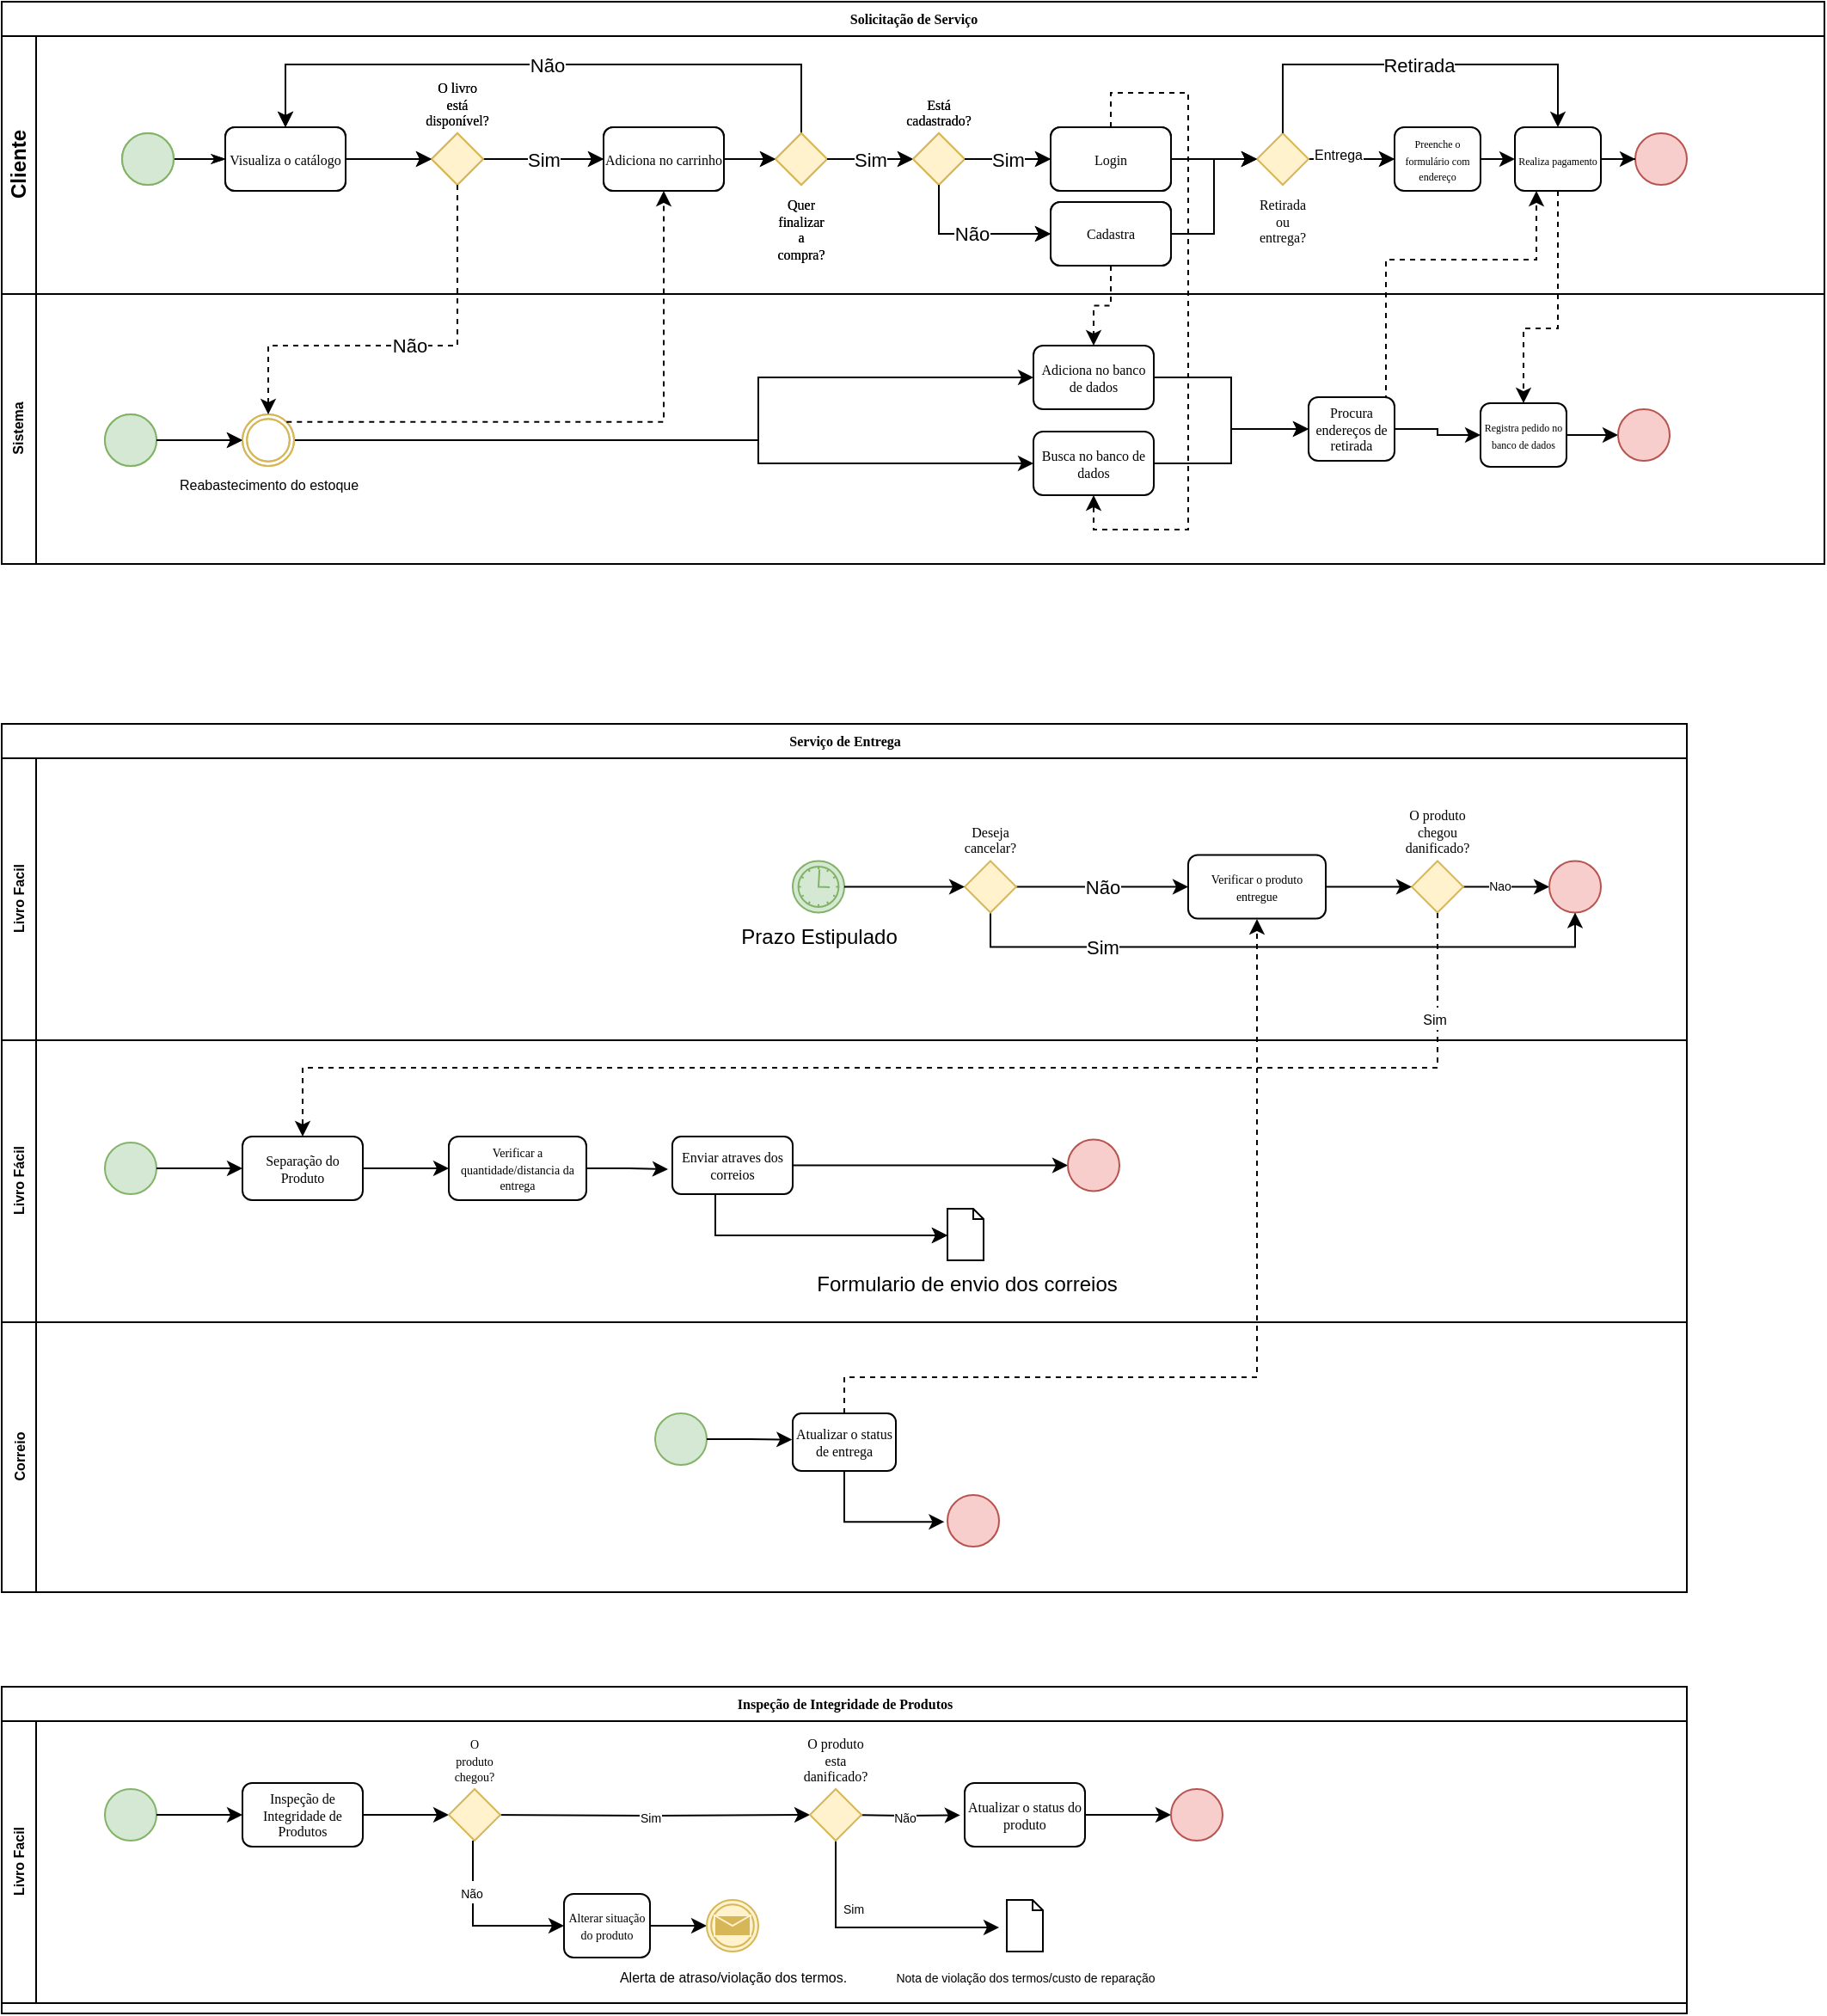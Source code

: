 <mxfile version="24.0.2" type="device">
  <diagram name="Page-1" id="c7488fd3-1785-93aa-aadb-54a6760d102a">
    <mxGraphModel dx="1195" dy="652" grid="1" gridSize="10" guides="1" tooltips="1" connect="1" arrows="1" fold="1" page="1" pageScale="1" pageWidth="1100" pageHeight="850" background="none" math="0" shadow="0">
      <root>
        <mxCell id="0" />
        <mxCell id="1" parent="0" />
        <mxCell id="2b4e8129b02d487f-1" value="Solicitação de Serviço" style="swimlane;html=1;childLayout=stackLayout;horizontal=1;startSize=20;horizontalStack=0;rounded=0;shadow=0;labelBackgroundColor=none;strokeWidth=1;fontFamily=Verdana;fontSize=8;align=center;" parent="1" vertex="1">
          <mxGeometry x="180" y="20" width="1060" height="327" as="geometry">
            <mxRectangle x="180" y="70" width="60" height="20" as="alternateBounds" />
          </mxGeometry>
        </mxCell>
        <mxCell id="2b4e8129b02d487f-2" value="Cliente" style="swimlane;html=1;startSize=20;horizontal=0;" parent="2b4e8129b02d487f-1" vertex="1">
          <mxGeometry y="20" width="1060" height="150" as="geometry" />
        </mxCell>
        <mxCell id="zch4wGWHLApjYv__tpyH-17" style="edgeStyle=orthogonalEdgeStyle;rounded=0;html=1;labelBackgroundColor=none;startArrow=none;startFill=0;startSize=5;endArrow=classicThin;endFill=1;endSize=5;jettySize=auto;orthogonalLoop=1;strokeWidth=1;fontFamily=Verdana;fontSize=8" edge="1" parent="2b4e8129b02d487f-2" source="zch4wGWHLApjYv__tpyH-18" target="zch4wGWHLApjYv__tpyH-19">
          <mxGeometry relative="1" as="geometry" />
        </mxCell>
        <mxCell id="zch4wGWHLApjYv__tpyH-18" value="" style="ellipse;whiteSpace=wrap;html=1;rounded=0;shadow=0;labelBackgroundColor=none;strokeWidth=1;fontFamily=Verdana;fontSize=8;align=center;fillColor=#d5e8d4;strokeColor=#82b366;" vertex="1" parent="2b4e8129b02d487f-2">
          <mxGeometry x="70" y="56.5" width="30" height="30" as="geometry" />
        </mxCell>
        <mxCell id="zch4wGWHLApjYv__tpyH-19" value="Visualiza o catálogo" style="rounded=1;whiteSpace=wrap;html=1;shadow=0;labelBackgroundColor=none;strokeWidth=1;fontFamily=Verdana;fontSize=8;align=center;" vertex="1" parent="2b4e8129b02d487f-2">
          <mxGeometry x="130" y="53.0" width="70" height="37" as="geometry" />
        </mxCell>
        <mxCell id="zch4wGWHLApjYv__tpyH-20" value="Sim" style="edgeStyle=orthogonalEdgeStyle;rounded=0;orthogonalLoop=1;jettySize=auto;html=1;exitX=1;exitY=0.5;exitDx=0;exitDy=0;exitPerimeter=0;entryX=0;entryY=0.5;entryDx=0;entryDy=0;" edge="1" parent="2b4e8129b02d487f-2" source="zch4wGWHLApjYv__tpyH-21" target="zch4wGWHLApjYv__tpyH-25">
          <mxGeometry relative="1" as="geometry">
            <mxPoint x="350.0" y="71.5" as="targetPoint" />
          </mxGeometry>
        </mxCell>
        <mxCell id="zch4wGWHLApjYv__tpyH-21" value="O livro está disponível?" style="strokeWidth=1;html=1;shape=mxgraph.flowchart.decision;whiteSpace=wrap;rounded=1;shadow=0;labelBackgroundColor=none;fontFamily=Verdana;fontSize=8;align=center;fillColor=#fff2cc;strokeColor=#d6b656;verticalAlign=bottom;labelPosition=center;verticalLabelPosition=top;" vertex="1" parent="2b4e8129b02d487f-2">
          <mxGeometry x="250" y="56.5" width="30" height="30" as="geometry" />
        </mxCell>
        <mxCell id="zch4wGWHLApjYv__tpyH-22" style="edgeStyle=orthogonalEdgeStyle;rounded=0;orthogonalLoop=1;jettySize=auto;html=1;exitX=1;exitY=0.5;exitDx=0;exitDy=0;entryX=0;entryY=0.5;entryDx=0;entryDy=0;entryPerimeter=0;" edge="1" parent="2b4e8129b02d487f-2" source="zch4wGWHLApjYv__tpyH-19" target="zch4wGWHLApjYv__tpyH-21">
          <mxGeometry relative="1" as="geometry" />
        </mxCell>
        <mxCell id="zch4wGWHLApjYv__tpyH-23" style="edgeStyle=orthogonalEdgeStyle;rounded=0;orthogonalLoop=1;jettySize=auto;html=1;exitX=1;exitY=0.5;exitDx=0;exitDy=0;exitPerimeter=0;entryX=0;entryY=0.5;entryDx=0;entryDy=0;" edge="1" parent="2b4e8129b02d487f-2">
          <mxGeometry relative="1" as="geometry">
            <mxPoint x="810" y="71.5" as="targetPoint" />
            <mxPoint x="760" y="71.5" as="sourcePoint" />
          </mxGeometry>
        </mxCell>
        <mxCell id="zch4wGWHLApjYv__tpyH-24" value="Entrega" style="edgeLabel;html=1;align=center;verticalAlign=middle;resizable=0;points=[];fontSize=8;" vertex="1" connectable="0" parent="zch4wGWHLApjYv__tpyH-23">
          <mxGeometry x="-0.336" y="3" relative="1" as="geometry">
            <mxPoint as="offset" />
          </mxGeometry>
        </mxCell>
        <mxCell id="zch4wGWHLApjYv__tpyH-25" value="Adiciona no carrinho" style="rounded=1;whiteSpace=wrap;html=1;shadow=0;labelBackgroundColor=none;strokeWidth=1;fontFamily=Verdana;fontSize=8;align=center;" vertex="1" parent="2b4e8129b02d487f-2">
          <mxGeometry x="350" y="53.0" width="70" height="37" as="geometry" />
        </mxCell>
        <mxCell id="zch4wGWHLApjYv__tpyH-26" style="edgeStyle=orthogonalEdgeStyle;rounded=0;orthogonalLoop=1;jettySize=auto;html=1;exitX=1;exitY=0.5;exitDx=0;exitDy=0;entryX=0;entryY=0.5;entryDx=0;entryDy=0;" edge="1" parent="2b4e8129b02d487f-2">
          <mxGeometry relative="1" as="geometry">
            <mxPoint x="880" y="71.5" as="sourcePoint" />
            <mxPoint x="900" y="71.5" as="targetPoint" />
          </mxGeometry>
        </mxCell>
        <mxCell id="zch4wGWHLApjYv__tpyH-27" value="Não" style="edgeStyle=orthogonalEdgeStyle;rounded=0;orthogonalLoop=1;jettySize=auto;html=1;exitX=0.5;exitY=0;exitDx=0;exitDy=0;exitPerimeter=0;entryX=0.5;entryY=0;entryDx=0;entryDy=0;" edge="1" parent="2b4e8129b02d487f-2" source="zch4wGWHLApjYv__tpyH-28" target="zch4wGWHLApjYv__tpyH-19">
          <mxGeometry relative="1" as="geometry">
            <Array as="points">
              <mxPoint x="465" y="16.5" />
              <mxPoint x="165" y="16.5" />
            </Array>
          </mxGeometry>
        </mxCell>
        <mxCell id="zch4wGWHLApjYv__tpyH-28" value="Quer finalizar a compra?" style="strokeWidth=1;html=1;shape=mxgraph.flowchart.decision;whiteSpace=wrap;rounded=1;shadow=0;labelBackgroundColor=none;fontFamily=Verdana;fontSize=8;align=center;fillColor=#fff2cc;strokeColor=#d6b656;verticalAlign=top;labelPosition=center;verticalLabelPosition=bottom;" vertex="1" parent="2b4e8129b02d487f-2">
          <mxGeometry x="450" y="56.5" width="30" height="30" as="geometry" />
        </mxCell>
        <mxCell id="zch4wGWHLApjYv__tpyH-29" value="Sim" style="edgeStyle=orthogonalEdgeStyle;rounded=0;orthogonalLoop=1;jettySize=auto;html=1;exitX=1;exitY=0.5;exitDx=0;exitDy=0;exitPerimeter=0;entryX=0;entryY=0.5;entryDx=0;entryDy=0;entryPerimeter=0;" edge="1" parent="2b4e8129b02d487f-2" source="zch4wGWHLApjYv__tpyH-28" target="zch4wGWHLApjYv__tpyH-31">
          <mxGeometry relative="1" as="geometry">
            <mxPoint x="510" y="71.5" as="targetPoint" />
          </mxGeometry>
        </mxCell>
        <mxCell id="zch4wGWHLApjYv__tpyH-30" style="edgeStyle=orthogonalEdgeStyle;rounded=0;orthogonalLoop=1;jettySize=auto;html=1;exitX=1;exitY=0.5;exitDx=0;exitDy=0;entryX=0;entryY=0.5;entryDx=0;entryDy=0;entryPerimeter=0;" edge="1" parent="2b4e8129b02d487f-2" source="zch4wGWHLApjYv__tpyH-25" target="zch4wGWHLApjYv__tpyH-28">
          <mxGeometry relative="1" as="geometry" />
        </mxCell>
        <mxCell id="zch4wGWHLApjYv__tpyH-31" value="Está cadastrado?" style="strokeWidth=1;html=1;shape=mxgraph.flowchart.decision;whiteSpace=wrap;rounded=1;shadow=0;labelBackgroundColor=none;fontFamily=Verdana;fontSize=8;align=center;fillColor=#fff2cc;strokeColor=#d6b656;verticalAlign=bottom;labelPosition=center;verticalLabelPosition=top;" vertex="1" parent="2b4e8129b02d487f-2">
          <mxGeometry x="530" y="56.5" width="30" height="30" as="geometry" />
        </mxCell>
        <mxCell id="zch4wGWHLApjYv__tpyH-32" value="Login" style="rounded=1;whiteSpace=wrap;html=1;shadow=0;labelBackgroundColor=none;strokeWidth=1;fontFamily=Verdana;fontSize=8;align=center;" vertex="1" parent="2b4e8129b02d487f-2">
          <mxGeometry x="610" y="53" width="70" height="37" as="geometry" />
        </mxCell>
        <mxCell id="zch4wGWHLApjYv__tpyH-33" value="Sim" style="edgeStyle=orthogonalEdgeStyle;rounded=0;orthogonalLoop=1;jettySize=auto;html=1;exitX=1;exitY=0.5;exitDx=0;exitDy=0;exitPerimeter=0;entryX=0;entryY=0.5;entryDx=0;entryDy=0;" edge="1" parent="2b4e8129b02d487f-2" source="zch4wGWHLApjYv__tpyH-31" target="zch4wGWHLApjYv__tpyH-32">
          <mxGeometry relative="1" as="geometry" />
        </mxCell>
        <mxCell id="zch4wGWHLApjYv__tpyH-34" value="Cadastra" style="rounded=1;whiteSpace=wrap;html=1;shadow=0;labelBackgroundColor=none;strokeWidth=1;fontFamily=Verdana;fontSize=8;align=center;" vertex="1" parent="2b4e8129b02d487f-2">
          <mxGeometry x="610" y="96.5" width="70" height="37" as="geometry" />
        </mxCell>
        <mxCell id="zch4wGWHLApjYv__tpyH-35" value="Não" style="edgeStyle=orthogonalEdgeStyle;rounded=0;orthogonalLoop=1;jettySize=auto;html=1;exitX=0.5;exitY=1;exitDx=0;exitDy=0;exitPerimeter=0;entryX=0;entryY=0.5;entryDx=0;entryDy=0;" edge="1" parent="2b4e8129b02d487f-2" source="zch4wGWHLApjYv__tpyH-31" target="zch4wGWHLApjYv__tpyH-34">
          <mxGeometry relative="1" as="geometry" />
        </mxCell>
        <mxCell id="zch4wGWHLApjYv__tpyH-36" style="edgeStyle=orthogonalEdgeStyle;rounded=0;orthogonalLoop=1;jettySize=auto;html=1;exitX=1;exitY=0.5;exitDx=0;exitDy=0;entryX=0;entryY=0.5;entryDx=0;entryDy=0;entryPerimeter=0;" edge="1" parent="2b4e8129b02d487f-2" source="zch4wGWHLApjYv__tpyH-32">
          <mxGeometry relative="1" as="geometry">
            <mxPoint x="730" y="71.5" as="targetPoint" />
          </mxGeometry>
        </mxCell>
        <mxCell id="zch4wGWHLApjYv__tpyH-37" value="&lt;font style=&quot;font-size: 6px;&quot;&gt;Realiza pagamento&lt;/font&gt;" style="rounded=1;whiteSpace=wrap;html=1;shadow=0;labelBackgroundColor=none;strokeWidth=1;fontFamily=Verdana;fontSize=8;align=center;" vertex="1" parent="2b4e8129b02d487f-2">
          <mxGeometry x="880" y="53" width="50" height="37" as="geometry" />
        </mxCell>
        <mxCell id="zch4wGWHLApjYv__tpyH-42" style="edgeStyle=orthogonalEdgeStyle;rounded=0;html=1;labelBackgroundColor=none;startArrow=none;startFill=0;startSize=5;endArrow=classicThin;endFill=1;endSize=5;jettySize=auto;orthogonalLoop=1;strokeWidth=1;fontFamily=Verdana;fontSize=8" edge="1" parent="2b4e8129b02d487f-2" source="zch4wGWHLApjYv__tpyH-43" target="zch4wGWHLApjYv__tpyH-44">
          <mxGeometry relative="1" as="geometry" />
        </mxCell>
        <mxCell id="zch4wGWHLApjYv__tpyH-43" value="" style="ellipse;whiteSpace=wrap;html=1;rounded=0;shadow=0;labelBackgroundColor=none;strokeWidth=1;fontFamily=Verdana;fontSize=8;align=center;fillColor=#d5e8d4;strokeColor=#82b366;" vertex="1" parent="2b4e8129b02d487f-2">
          <mxGeometry x="70" y="56.5" width="30" height="30" as="geometry" />
        </mxCell>
        <mxCell id="zch4wGWHLApjYv__tpyH-44" value="Visualiza o catálogo" style="rounded=1;whiteSpace=wrap;html=1;shadow=0;labelBackgroundColor=none;strokeWidth=1;fontFamily=Verdana;fontSize=8;align=center;" vertex="1" parent="2b4e8129b02d487f-2">
          <mxGeometry x="130" y="53.0" width="70" height="37" as="geometry" />
        </mxCell>
        <mxCell id="zch4wGWHLApjYv__tpyH-45" value="Sim" style="edgeStyle=orthogonalEdgeStyle;rounded=0;orthogonalLoop=1;jettySize=auto;html=1;exitX=1;exitY=0.5;exitDx=0;exitDy=0;exitPerimeter=0;entryX=0;entryY=0.5;entryDx=0;entryDy=0;" edge="1" parent="2b4e8129b02d487f-2" source="zch4wGWHLApjYv__tpyH-46" target="zch4wGWHLApjYv__tpyH-51">
          <mxGeometry relative="1" as="geometry">
            <mxPoint x="350.0" y="71.5" as="targetPoint" />
          </mxGeometry>
        </mxCell>
        <mxCell id="zch4wGWHLApjYv__tpyH-46" value="O livro está disponível?" style="strokeWidth=1;html=1;shape=mxgraph.flowchart.decision;whiteSpace=wrap;rounded=1;shadow=0;labelBackgroundColor=none;fontFamily=Verdana;fontSize=8;align=center;fillColor=#fff2cc;strokeColor=#d6b656;verticalAlign=bottom;labelPosition=center;verticalLabelPosition=top;" vertex="1" parent="2b4e8129b02d487f-2">
          <mxGeometry x="250" y="56.5" width="30" height="30" as="geometry" />
        </mxCell>
        <mxCell id="zch4wGWHLApjYv__tpyH-47" style="edgeStyle=orthogonalEdgeStyle;rounded=0;orthogonalLoop=1;jettySize=auto;html=1;exitX=1;exitY=0.5;exitDx=0;exitDy=0;entryX=0;entryY=0.5;entryDx=0;entryDy=0;entryPerimeter=0;" edge="1" parent="2b4e8129b02d487f-2" source="zch4wGWHLApjYv__tpyH-44" target="zch4wGWHLApjYv__tpyH-46">
          <mxGeometry relative="1" as="geometry" />
        </mxCell>
        <mxCell id="zch4wGWHLApjYv__tpyH-48" style="edgeStyle=orthogonalEdgeStyle;rounded=0;orthogonalLoop=1;jettySize=auto;html=1;exitX=1;exitY=0.5;exitDx=0;exitDy=0;exitPerimeter=0;entryX=0;entryY=0.5;entryDx=0;entryDy=0;" edge="1" parent="2b4e8129b02d487f-2" source="zch4wGWHLApjYv__tpyH-50" target="zch4wGWHLApjYv__tpyH-52">
          <mxGeometry relative="1" as="geometry" />
        </mxCell>
        <mxCell id="zch4wGWHLApjYv__tpyH-49" value="Entrega" style="edgeLabel;html=1;align=center;verticalAlign=middle;resizable=0;points=[];fontSize=8;" vertex="1" connectable="0" parent="zch4wGWHLApjYv__tpyH-48">
          <mxGeometry x="-0.336" y="3" relative="1" as="geometry">
            <mxPoint as="offset" />
          </mxGeometry>
        </mxCell>
        <mxCell id="zch4wGWHLApjYv__tpyH-50" value="Retirada ou entrega?" style="strokeWidth=1;html=1;shape=mxgraph.flowchart.decision;whiteSpace=wrap;rounded=1;shadow=0;labelBackgroundColor=none;fontFamily=Verdana;fontSize=8;align=center;fillColor=#fff2cc;strokeColor=#d6b656;verticalAlign=top;labelPosition=center;verticalLabelPosition=bottom;" vertex="1" parent="2b4e8129b02d487f-2">
          <mxGeometry x="730" y="56.5" width="30" height="30" as="geometry" />
        </mxCell>
        <mxCell id="zch4wGWHLApjYv__tpyH-51" value="Adiciona no carrinho" style="rounded=1;whiteSpace=wrap;html=1;shadow=0;labelBackgroundColor=none;strokeWidth=1;fontFamily=Verdana;fontSize=8;align=center;" vertex="1" parent="2b4e8129b02d487f-2">
          <mxGeometry x="350" y="53.0" width="70" height="37" as="geometry" />
        </mxCell>
        <mxCell id="zch4wGWHLApjYv__tpyH-52" value="&lt;font style=&quot;font-size: 6px;&quot;&gt;Preenche o formulário com endereço&lt;/font&gt;" style="rounded=1;whiteSpace=wrap;html=1;shadow=0;labelBackgroundColor=none;strokeWidth=1;fontFamily=Verdana;fontSize=8;align=center;" vertex="1" parent="2b4e8129b02d487f-2">
          <mxGeometry x="810" y="53" width="50" height="37" as="geometry" />
        </mxCell>
        <mxCell id="zch4wGWHLApjYv__tpyH-53" value="Não" style="edgeStyle=orthogonalEdgeStyle;rounded=0;orthogonalLoop=1;jettySize=auto;html=1;exitX=0.5;exitY=0;exitDx=0;exitDy=0;exitPerimeter=0;entryX=0.5;entryY=0;entryDx=0;entryDy=0;" edge="1" parent="2b4e8129b02d487f-2" source="zch4wGWHLApjYv__tpyH-54" target="zch4wGWHLApjYv__tpyH-44">
          <mxGeometry relative="1" as="geometry">
            <Array as="points">
              <mxPoint x="465" y="16.5" />
              <mxPoint x="165" y="16.5" />
            </Array>
          </mxGeometry>
        </mxCell>
        <mxCell id="zch4wGWHLApjYv__tpyH-54" value="Quer finalizar a compra?" style="strokeWidth=1;html=1;shape=mxgraph.flowchart.decision;whiteSpace=wrap;rounded=1;shadow=0;labelBackgroundColor=none;fontFamily=Verdana;fontSize=8;align=center;fillColor=#fff2cc;strokeColor=#d6b656;verticalAlign=top;labelPosition=center;verticalLabelPosition=bottom;" vertex="1" parent="2b4e8129b02d487f-2">
          <mxGeometry x="450" y="56.5" width="30" height="30" as="geometry" />
        </mxCell>
        <mxCell id="zch4wGWHLApjYv__tpyH-55" value="Sim" style="edgeStyle=orthogonalEdgeStyle;rounded=0;orthogonalLoop=1;jettySize=auto;html=1;exitX=1;exitY=0.5;exitDx=0;exitDy=0;exitPerimeter=0;entryX=0;entryY=0.5;entryDx=0;entryDy=0;entryPerimeter=0;" edge="1" parent="2b4e8129b02d487f-2" source="zch4wGWHLApjYv__tpyH-54" target="zch4wGWHLApjYv__tpyH-57">
          <mxGeometry relative="1" as="geometry">
            <mxPoint x="510" y="71.5" as="targetPoint" />
          </mxGeometry>
        </mxCell>
        <mxCell id="zch4wGWHLApjYv__tpyH-56" style="edgeStyle=orthogonalEdgeStyle;rounded=0;orthogonalLoop=1;jettySize=auto;html=1;exitX=1;exitY=0.5;exitDx=0;exitDy=0;entryX=0;entryY=0.5;entryDx=0;entryDy=0;entryPerimeter=0;" edge="1" parent="2b4e8129b02d487f-2" source="zch4wGWHLApjYv__tpyH-51" target="zch4wGWHLApjYv__tpyH-54">
          <mxGeometry relative="1" as="geometry" />
        </mxCell>
        <mxCell id="zch4wGWHLApjYv__tpyH-57" value="Está cadastrado?" style="strokeWidth=1;html=1;shape=mxgraph.flowchart.decision;whiteSpace=wrap;rounded=1;shadow=0;labelBackgroundColor=none;fontFamily=Verdana;fontSize=8;align=center;fillColor=#fff2cc;strokeColor=#d6b656;verticalAlign=bottom;labelPosition=center;verticalLabelPosition=top;" vertex="1" parent="2b4e8129b02d487f-2">
          <mxGeometry x="530" y="56.5" width="30" height="30" as="geometry" />
        </mxCell>
        <mxCell id="zch4wGWHLApjYv__tpyH-58" value="Login" style="rounded=1;whiteSpace=wrap;html=1;shadow=0;labelBackgroundColor=none;strokeWidth=1;fontFamily=Verdana;fontSize=8;align=center;" vertex="1" parent="2b4e8129b02d487f-2">
          <mxGeometry x="610" y="53" width="70" height="37" as="geometry" />
        </mxCell>
        <mxCell id="zch4wGWHLApjYv__tpyH-59" value="Sim" style="edgeStyle=orthogonalEdgeStyle;rounded=0;orthogonalLoop=1;jettySize=auto;html=1;exitX=1;exitY=0.5;exitDx=0;exitDy=0;exitPerimeter=0;entryX=0;entryY=0.5;entryDx=0;entryDy=0;" edge="1" parent="2b4e8129b02d487f-2" source="zch4wGWHLApjYv__tpyH-57" target="zch4wGWHLApjYv__tpyH-58">
          <mxGeometry relative="1" as="geometry" />
        </mxCell>
        <mxCell id="zch4wGWHLApjYv__tpyH-60" value="Cadastra" style="rounded=1;whiteSpace=wrap;html=1;shadow=0;labelBackgroundColor=none;strokeWidth=1;fontFamily=Verdana;fontSize=8;align=center;" vertex="1" parent="2b4e8129b02d487f-2">
          <mxGeometry x="610" y="96.5" width="70" height="37" as="geometry" />
        </mxCell>
        <mxCell id="zch4wGWHLApjYv__tpyH-61" value="Não" style="edgeStyle=orthogonalEdgeStyle;rounded=0;orthogonalLoop=1;jettySize=auto;html=1;exitX=0.5;exitY=1;exitDx=0;exitDy=0;exitPerimeter=0;entryX=0;entryY=0.5;entryDx=0;entryDy=0;" edge="1" parent="2b4e8129b02d487f-2" source="zch4wGWHLApjYv__tpyH-57" target="zch4wGWHLApjYv__tpyH-60">
          <mxGeometry relative="1" as="geometry" />
        </mxCell>
        <mxCell id="zch4wGWHLApjYv__tpyH-62" style="edgeStyle=orthogonalEdgeStyle;rounded=0;orthogonalLoop=1;jettySize=auto;html=1;exitX=1;exitY=0.5;exitDx=0;exitDy=0;entryX=0;entryY=0.5;entryDx=0;entryDy=0;entryPerimeter=0;" edge="1" parent="2b4e8129b02d487f-2" source="zch4wGWHLApjYv__tpyH-58" target="zch4wGWHLApjYv__tpyH-50">
          <mxGeometry relative="1" as="geometry" />
        </mxCell>
        <mxCell id="zch4wGWHLApjYv__tpyH-63" style="edgeStyle=orthogonalEdgeStyle;rounded=0;orthogonalLoop=1;jettySize=auto;html=1;exitX=1;exitY=0.5;exitDx=0;exitDy=0;entryX=0;entryY=0.5;entryDx=0;entryDy=0;entryPerimeter=0;" edge="1" parent="2b4e8129b02d487f-2" source="zch4wGWHLApjYv__tpyH-60" target="zch4wGWHLApjYv__tpyH-50">
          <mxGeometry relative="1" as="geometry" />
        </mxCell>
        <mxCell id="zch4wGWHLApjYv__tpyH-64" value="" style="ellipse;whiteSpace=wrap;html=1;rounded=0;shadow=0;labelBackgroundColor=none;strokeWidth=1;fontFamily=Verdana;fontSize=8;align=center;fillColor=#f8cecc;strokeColor=#b85450;" vertex="1" parent="2b4e8129b02d487f-2">
          <mxGeometry x="950" y="56.5" width="30" height="30" as="geometry" />
        </mxCell>
        <mxCell id="zch4wGWHLApjYv__tpyH-80" style="edgeStyle=orthogonalEdgeStyle;rounded=0;orthogonalLoop=1;jettySize=auto;html=1;exitX=1;exitY=0.5;exitDx=0;exitDy=0;entryX=0;entryY=0.5;entryDx=0;entryDy=0;" edge="1" parent="2b4e8129b02d487f-2" source="zch4wGWHLApjYv__tpyH-52" target="zch4wGWHLApjYv__tpyH-37">
          <mxGeometry relative="1" as="geometry" />
        </mxCell>
        <mxCell id="zch4wGWHLApjYv__tpyH-81" style="edgeStyle=orthogonalEdgeStyle;rounded=0;orthogonalLoop=1;jettySize=auto;html=1;entryX=0;entryY=0.5;entryDx=0;entryDy=0;" edge="1" parent="2b4e8129b02d487f-2" source="zch4wGWHLApjYv__tpyH-37" target="zch4wGWHLApjYv__tpyH-64">
          <mxGeometry relative="1" as="geometry" />
        </mxCell>
        <mxCell id="zch4wGWHLApjYv__tpyH-82" value="Retirada" style="edgeStyle=orthogonalEdgeStyle;rounded=0;orthogonalLoop=1;jettySize=auto;html=1;exitX=0.5;exitY=0;exitDx=0;exitDy=0;exitPerimeter=0;entryX=0.5;entryY=0;entryDx=0;entryDy=0;" edge="1" parent="2b4e8129b02d487f-2" source="zch4wGWHLApjYv__tpyH-50" target="zch4wGWHLApjYv__tpyH-37">
          <mxGeometry relative="1" as="geometry">
            <mxPoint x="920" y="26.5" as="targetPoint" />
            <Array as="points">
              <mxPoint x="745" y="16.5" />
              <mxPoint x="905" y="16.5" />
            </Array>
          </mxGeometry>
        </mxCell>
        <mxCell id="2b4e8129b02d487f-3" value="Sistema" style="swimlane;html=1;startSize=20;horizontal=0;fontSize=8;" parent="2b4e8129b02d487f-1" vertex="1">
          <mxGeometry y="170" width="1060" height="157" as="geometry" />
        </mxCell>
        <mxCell id="zch4wGWHLApjYv__tpyH-38" value="" style="ellipse;whiteSpace=wrap;html=1;rounded=0;shadow=0;labelBackgroundColor=none;strokeWidth=1;fontFamily=Verdana;fontSize=8;align=center;fillColor=#d5e8d4;strokeColor=#82b366;" vertex="1" parent="2b4e8129b02d487f-3">
          <mxGeometry x="60" y="70" width="30" height="30" as="geometry" />
        </mxCell>
        <mxCell id="zch4wGWHLApjYv__tpyH-39" value="Reabastecimento do estoque" style="points=[[0.145,0.145,0],[0.5,0,0],[0.855,0.145,0],[1,0.5,0],[0.855,0.855,0],[0.5,1,0],[0.145,0.855,0],[0,0.5,0]];shape=mxgraph.bpmn.event;html=1;verticalLabelPosition=bottom;labelBackgroundColor=#ffffff;verticalAlign=top;align=center;perimeter=ellipsePerimeter;outlineConnect=0;aspect=fixed;outline=throwing;symbol=general;fillColor=none;strokeColor=#d6b656;fontSize=8;" vertex="1" parent="2b4e8129b02d487f-3">
          <mxGeometry x="140" y="70" width="30" height="30" as="geometry" />
        </mxCell>
        <mxCell id="zch4wGWHLApjYv__tpyH-40" style="edgeStyle=orthogonalEdgeStyle;rounded=0;orthogonalLoop=1;jettySize=auto;html=1;exitX=1;exitY=0.5;exitDx=0;exitDy=0;entryX=0;entryY=0.5;entryDx=0;entryDy=0;entryPerimeter=0;" edge="1" parent="2b4e8129b02d487f-3" source="zch4wGWHLApjYv__tpyH-38" target="zch4wGWHLApjYv__tpyH-39">
          <mxGeometry relative="1" as="geometry" />
        </mxCell>
        <mxCell id="zch4wGWHLApjYv__tpyH-65" value="" style="ellipse;whiteSpace=wrap;html=1;rounded=0;shadow=0;labelBackgroundColor=none;strokeWidth=1;fontFamily=Verdana;fontSize=8;align=center;fillColor=#d5e8d4;strokeColor=#82b366;" vertex="1" parent="2b4e8129b02d487f-3">
          <mxGeometry x="60" y="70" width="30" height="30" as="geometry" />
        </mxCell>
        <mxCell id="zch4wGWHLApjYv__tpyH-66" style="edgeStyle=orthogonalEdgeStyle;rounded=0;orthogonalLoop=1;jettySize=auto;html=1;exitX=1;exitY=0.5;exitDx=0;exitDy=0;exitPerimeter=0;entryX=0;entryY=0.5;entryDx=0;entryDy=0;" edge="1" parent="2b4e8129b02d487f-3" source="zch4wGWHLApjYv__tpyH-68" target="zch4wGWHLApjYv__tpyH-71">
          <mxGeometry relative="1" as="geometry">
            <Array as="points">
              <mxPoint x="440" y="85" />
              <mxPoint x="440" y="49" />
            </Array>
          </mxGeometry>
        </mxCell>
        <mxCell id="zch4wGWHLApjYv__tpyH-67" style="edgeStyle=orthogonalEdgeStyle;rounded=0;orthogonalLoop=1;jettySize=auto;html=1;entryX=0;entryY=0.5;entryDx=0;entryDy=0;" edge="1" parent="2b4e8129b02d487f-3" target="zch4wGWHLApjYv__tpyH-73">
          <mxGeometry relative="1" as="geometry">
            <mxPoint x="440" y="80" as="sourcePoint" />
            <Array as="points">
              <mxPoint x="440" y="99" />
            </Array>
          </mxGeometry>
        </mxCell>
        <mxCell id="zch4wGWHLApjYv__tpyH-68" value="Reabastecimento do estoque" style="points=[[0.145,0.145,0],[0.5,0,0],[0.855,0.145,0],[1,0.5,0],[0.855,0.855,0],[0.5,1,0],[0.145,0.855,0],[0,0.5,0]];shape=mxgraph.bpmn.event;html=1;verticalLabelPosition=bottom;labelBackgroundColor=#ffffff;verticalAlign=top;align=center;perimeter=ellipsePerimeter;outlineConnect=0;aspect=fixed;outline=throwing;symbol=general;fillColor=none;strokeColor=#d6b656;fontSize=8;" vertex="1" parent="2b4e8129b02d487f-3">
          <mxGeometry x="140" y="70" width="30" height="30" as="geometry" />
        </mxCell>
        <mxCell id="zch4wGWHLApjYv__tpyH-69" style="edgeStyle=orthogonalEdgeStyle;rounded=0;orthogonalLoop=1;jettySize=auto;html=1;exitX=1;exitY=0.5;exitDx=0;exitDy=0;entryX=0;entryY=0.5;entryDx=0;entryDy=0;entryPerimeter=0;" edge="1" parent="2b4e8129b02d487f-3" source="zch4wGWHLApjYv__tpyH-65" target="zch4wGWHLApjYv__tpyH-68">
          <mxGeometry relative="1" as="geometry" />
        </mxCell>
        <mxCell id="zch4wGWHLApjYv__tpyH-141" style="edgeStyle=orthogonalEdgeStyle;rounded=0;orthogonalLoop=1;jettySize=auto;html=1;exitX=1;exitY=0.5;exitDx=0;exitDy=0;entryX=0;entryY=0.5;entryDx=0;entryDy=0;" edge="1" parent="2b4e8129b02d487f-3" source="zch4wGWHLApjYv__tpyH-71" target="zch4wGWHLApjYv__tpyH-139">
          <mxGeometry relative="1" as="geometry" />
        </mxCell>
        <mxCell id="zch4wGWHLApjYv__tpyH-71" value="Adiciona no banco de dados" style="rounded=1;whiteSpace=wrap;html=1;shadow=0;labelBackgroundColor=none;strokeWidth=1;fontFamily=Verdana;fontSize=8;align=center;" vertex="1" parent="2b4e8129b02d487f-3">
          <mxGeometry x="600" y="30" width="70" height="37" as="geometry" />
        </mxCell>
        <mxCell id="zch4wGWHLApjYv__tpyH-143" style="edgeStyle=orthogonalEdgeStyle;rounded=0;orthogonalLoop=1;jettySize=auto;html=1;exitX=1;exitY=0.5;exitDx=0;exitDy=0;entryX=0;entryY=0.5;entryDx=0;entryDy=0;" edge="1" parent="2b4e8129b02d487f-3" source="zch4wGWHLApjYv__tpyH-73" target="zch4wGWHLApjYv__tpyH-139">
          <mxGeometry relative="1" as="geometry" />
        </mxCell>
        <mxCell id="zch4wGWHLApjYv__tpyH-73" value="Busca no banco de dados" style="rounded=1;whiteSpace=wrap;html=1;shadow=0;labelBackgroundColor=none;strokeWidth=1;fontFamily=Verdana;fontSize=8;align=center;" vertex="1" parent="2b4e8129b02d487f-3">
          <mxGeometry x="600" y="80" width="70" height="37" as="geometry" />
        </mxCell>
        <mxCell id="zch4wGWHLApjYv__tpyH-74" style="edgeStyle=orthogonalEdgeStyle;rounded=0;orthogonalLoop=1;jettySize=auto;html=1;exitX=1;exitY=0.5;exitDx=0;exitDy=0;entryX=0;entryY=0.5;entryDx=0;entryDy=0;" edge="1" parent="2b4e8129b02d487f-3" source="zch4wGWHLApjYv__tpyH-75" target="zch4wGWHLApjYv__tpyH-76">
          <mxGeometry relative="1" as="geometry" />
        </mxCell>
        <mxCell id="zch4wGWHLApjYv__tpyH-75" value="&lt;font style=&quot;font-size: 6px;&quot;&gt;Registra pedido no banco de dados&lt;/font&gt;" style="rounded=1;whiteSpace=wrap;html=1;shadow=0;labelBackgroundColor=none;strokeWidth=1;fontFamily=Verdana;fontSize=8;align=center;" vertex="1" parent="2b4e8129b02d487f-3">
          <mxGeometry x="860" y="63.5" width="50" height="37" as="geometry" />
        </mxCell>
        <mxCell id="zch4wGWHLApjYv__tpyH-76" value="" style="ellipse;whiteSpace=wrap;html=1;rounded=0;shadow=0;labelBackgroundColor=none;strokeWidth=1;fontFamily=Verdana;fontSize=8;align=center;fillColor=#f8cecc;strokeColor=#b85450;" vertex="1" parent="2b4e8129b02d487f-3">
          <mxGeometry x="940" y="67" width="30" height="30" as="geometry" />
        </mxCell>
        <mxCell id="zch4wGWHLApjYv__tpyH-142" style="edgeStyle=orthogonalEdgeStyle;rounded=0;orthogonalLoop=1;jettySize=auto;html=1;exitX=1;exitY=0.5;exitDx=0;exitDy=0;entryX=0;entryY=0.5;entryDx=0;entryDy=0;" edge="1" parent="2b4e8129b02d487f-3" source="zch4wGWHLApjYv__tpyH-139" target="zch4wGWHLApjYv__tpyH-75">
          <mxGeometry relative="1" as="geometry" />
        </mxCell>
        <mxCell id="zch4wGWHLApjYv__tpyH-139" value="Procura endereços de retirada" style="rounded=1;whiteSpace=wrap;html=1;shadow=0;labelBackgroundColor=none;strokeWidth=1;fontFamily=Verdana;fontSize=8;align=center;" vertex="1" parent="2b4e8129b02d487f-3">
          <mxGeometry x="760" y="60" width="50" height="37" as="geometry" />
        </mxCell>
        <mxCell id="zch4wGWHLApjYv__tpyH-78" style="edgeStyle=orthogonalEdgeStyle;rounded=0;orthogonalLoop=1;jettySize=auto;html=1;exitX=0.855;exitY=0.145;exitDx=0;exitDy=0;exitPerimeter=0;dashed=1;entryX=0.5;entryY=1;entryDx=0;entryDy=0;" edge="1" parent="2b4e8129b02d487f-1" source="zch4wGWHLApjYv__tpyH-68" target="zch4wGWHLApjYv__tpyH-51">
          <mxGeometry relative="1" as="geometry">
            <mxPoint x="1350.0" y="375" as="sourcePoint" />
            <mxPoint x="1460" y="250" as="targetPoint" />
          </mxGeometry>
        </mxCell>
        <mxCell id="zch4wGWHLApjYv__tpyH-79" style="edgeStyle=orthogonalEdgeStyle;rounded=0;orthogonalLoop=1;jettySize=auto;html=1;exitX=0.5;exitY=1;exitDx=0;exitDy=0;entryX=0.5;entryY=0;entryDx=0;entryDy=0;dashed=1;" edge="1" parent="2b4e8129b02d487f-1" source="zch4wGWHLApjYv__tpyH-60" target="zch4wGWHLApjYv__tpyH-71">
          <mxGeometry relative="1" as="geometry" />
        </mxCell>
        <mxCell id="zch4wGWHLApjYv__tpyH-83" style="edgeStyle=orthogonalEdgeStyle;rounded=0;orthogonalLoop=1;jettySize=auto;html=1;exitX=0.5;exitY=1;exitDx=0;exitDy=0;entryX=0.5;entryY=0;entryDx=0;entryDy=0;dashed=1;" edge="1" parent="2b4e8129b02d487f-1" source="zch4wGWHLApjYv__tpyH-37" target="zch4wGWHLApjYv__tpyH-75">
          <mxGeometry relative="1" as="geometry">
            <Array as="points">
              <mxPoint x="905" y="190" />
              <mxPoint x="885" y="190" />
            </Array>
          </mxGeometry>
        </mxCell>
        <mxCell id="zch4wGWHLApjYv__tpyH-84" value="Não" style="edgeStyle=orthogonalEdgeStyle;rounded=0;orthogonalLoop=1;jettySize=auto;html=1;exitX=0.5;exitY=1;exitDx=0;exitDy=0;exitPerimeter=0;entryX=0.5;entryY=0;entryDx=0;entryDy=0;entryPerimeter=0;dashed=1;" edge="1" parent="2b4e8129b02d487f-1" source="zch4wGWHLApjYv__tpyH-46" target="zch4wGWHLApjYv__tpyH-68">
          <mxGeometry relative="1" as="geometry">
            <Array as="points">
              <mxPoint x="265" y="200" />
              <mxPoint x="155" y="200" />
            </Array>
          </mxGeometry>
        </mxCell>
        <mxCell id="zch4wGWHLApjYv__tpyH-85" style="edgeStyle=orthogonalEdgeStyle;rounded=0;orthogonalLoop=1;jettySize=auto;html=1;exitX=0.5;exitY=0;exitDx=0;exitDy=0;entryX=0.5;entryY=1;entryDx=0;entryDy=0;dashed=1;" edge="1" parent="2b4e8129b02d487f-1" source="zch4wGWHLApjYv__tpyH-58" target="zch4wGWHLApjYv__tpyH-73">
          <mxGeometry relative="1" as="geometry">
            <Array as="points">
              <mxPoint x="645" y="53" />
              <mxPoint x="690" y="53" />
              <mxPoint x="690" y="307" />
              <mxPoint x="635" y="307" />
            </Array>
          </mxGeometry>
        </mxCell>
        <mxCell id="zch4wGWHLApjYv__tpyH-140" style="edgeStyle=orthogonalEdgeStyle;rounded=0;orthogonalLoop=1;jettySize=auto;html=1;exitX=0.5;exitY=0;exitDx=0;exitDy=0;entryX=0.25;entryY=1;entryDx=0;entryDy=0;dashed=1;" edge="1" parent="2b4e8129b02d487f-1" source="zch4wGWHLApjYv__tpyH-139" target="zch4wGWHLApjYv__tpyH-37">
          <mxGeometry relative="1" as="geometry">
            <Array as="points">
              <mxPoint x="805" y="150" />
              <mxPoint x="893" y="150" />
            </Array>
          </mxGeometry>
        </mxCell>
        <mxCell id="oDkDdfMOv9z-UdTRqtao-38" value="Serviço de Entrega" style="swimlane;html=1;childLayout=stackLayout;horizontal=1;startSize=20;horizontalStack=0;rounded=0;shadow=0;labelBackgroundColor=none;strokeWidth=1;fontFamily=Verdana;fontSize=8;align=center;" parent="1" vertex="1">
          <mxGeometry x="180" y="440" width="980" height="505" as="geometry">
            <mxRectangle x="180" y="70" width="60" height="20" as="alternateBounds" />
          </mxGeometry>
        </mxCell>
        <mxCell id="oDkDdfMOv9z-UdTRqtao-64" value="Livro Facil" style="swimlane;html=1;startSize=20;horizontal=0;fontSize=8;" parent="oDkDdfMOv9z-UdTRqtao-38" vertex="1">
          <mxGeometry y="20" width="980" height="164" as="geometry" />
        </mxCell>
        <mxCell id="zch4wGWHLApjYv__tpyH-126" value="Prazo Estipulado" style="points=[[0.145,0.145,0],[0.5,0,0],[0.855,0.145,0],[1,0.5,0],[0.855,0.855,0],[0.5,1,0],[0.145,0.855,0],[0,0.5,0]];shape=mxgraph.bpmn.event;html=1;verticalLabelPosition=bottom;labelBackgroundColor=#ffffff;verticalAlign=top;align=center;perimeter=ellipsePerimeter;outlineConnect=0;aspect=fixed;outline=standard;symbol=timer;fillColor=#d5e8d4;strokeColor=#82b366;" vertex="1" parent="oDkDdfMOv9z-UdTRqtao-64">
          <mxGeometry x="460" y="59.75" width="30" height="30" as="geometry" />
        </mxCell>
        <mxCell id="zch4wGWHLApjYv__tpyH-127" value="&lt;font style=&quot;font-size: 7px;&quot;&gt;Verificar o produto entregue&lt;/font&gt;" style="rounded=1;whiteSpace=wrap;html=1;shadow=0;labelBackgroundColor=none;strokeWidth=1;fontFamily=Verdana;fontSize=8;align=center;" vertex="1" parent="oDkDdfMOv9z-UdTRqtao-64">
          <mxGeometry x="690" y="56.25" width="80" height="37" as="geometry" />
        </mxCell>
        <mxCell id="zch4wGWHLApjYv__tpyH-128" style="edgeStyle=orthogonalEdgeStyle;rounded=0;orthogonalLoop=1;jettySize=auto;html=1;entryX=0;entryY=0.5;entryDx=0;entryDy=0;" edge="1" parent="oDkDdfMOv9z-UdTRqtao-64" source="zch4wGWHLApjYv__tpyH-130" target="zch4wGWHLApjYv__tpyH-132">
          <mxGeometry relative="1" as="geometry">
            <mxPoint x="890" y="74.75" as="targetPoint" />
          </mxGeometry>
        </mxCell>
        <mxCell id="zch4wGWHLApjYv__tpyH-129" value="Nao" style="edgeLabel;html=1;align=center;verticalAlign=middle;resizable=0;points=[];fontSize=7;" vertex="1" connectable="0" parent="zch4wGWHLApjYv__tpyH-128">
          <mxGeometry x="0.218" relative="1" as="geometry">
            <mxPoint x="-10" as="offset" />
          </mxGeometry>
        </mxCell>
        <mxCell id="zch4wGWHLApjYv__tpyH-130" value="O produto chegou danificado?" style="strokeWidth=1;html=1;shape=mxgraph.flowchart.decision;whiteSpace=wrap;rounded=1;shadow=0;labelBackgroundColor=none;fontFamily=Verdana;fontSize=8;align=center;fillColor=#fff2cc;strokeColor=#d6b656;verticalAlign=bottom;labelPosition=center;verticalLabelPosition=top;" vertex="1" parent="oDkDdfMOv9z-UdTRqtao-64">
          <mxGeometry x="820" y="59.75" width="30" height="30" as="geometry" />
        </mxCell>
        <mxCell id="zch4wGWHLApjYv__tpyH-131" style="edgeStyle=orthogonalEdgeStyle;rounded=0;orthogonalLoop=1;jettySize=auto;html=1;exitX=1;exitY=0.5;exitDx=0;exitDy=0;entryX=0;entryY=0.5;entryDx=0;entryDy=0;entryPerimeter=0;" edge="1" parent="oDkDdfMOv9z-UdTRqtao-64" source="zch4wGWHLApjYv__tpyH-127" target="zch4wGWHLApjYv__tpyH-130">
          <mxGeometry relative="1" as="geometry" />
        </mxCell>
        <mxCell id="zch4wGWHLApjYv__tpyH-132" value="" style="ellipse;whiteSpace=wrap;html=1;rounded=0;shadow=0;labelBackgroundColor=none;strokeWidth=1;fontFamily=Verdana;fontSize=8;align=center;fillColor=#f8cecc;strokeColor=#b85450;" vertex="1" parent="oDkDdfMOv9z-UdTRqtao-64">
          <mxGeometry x="900" y="59.75" width="30" height="30" as="geometry" />
        </mxCell>
        <mxCell id="zch4wGWHLApjYv__tpyH-136" value="Não" style="edgeStyle=orthogonalEdgeStyle;rounded=0;orthogonalLoop=1;jettySize=auto;html=1;exitX=1;exitY=0.5;exitDx=0;exitDy=0;exitPerimeter=0;entryX=0;entryY=0.5;entryDx=0;entryDy=0;" edge="1" parent="oDkDdfMOv9z-UdTRqtao-64" source="zch4wGWHLApjYv__tpyH-134" target="zch4wGWHLApjYv__tpyH-127">
          <mxGeometry relative="1" as="geometry" />
        </mxCell>
        <mxCell id="zch4wGWHLApjYv__tpyH-138" value="Sim" style="edgeStyle=orthogonalEdgeStyle;rounded=0;orthogonalLoop=1;jettySize=auto;html=1;entryX=0.5;entryY=1;entryDx=0;entryDy=0;exitX=0.5;exitY=1;exitDx=0;exitDy=0;exitPerimeter=0;" edge="1" parent="oDkDdfMOv9z-UdTRqtao-64" source="zch4wGWHLApjYv__tpyH-134" target="zch4wGWHLApjYv__tpyH-132">
          <mxGeometry x="-0.552" relative="1" as="geometry">
            <mxPoint x="575" y="110" as="sourcePoint" />
            <mxPoint as="offset" />
          </mxGeometry>
        </mxCell>
        <mxCell id="zch4wGWHLApjYv__tpyH-134" value="Deseja cancelar?" style="strokeWidth=1;html=1;shape=mxgraph.flowchart.decision;whiteSpace=wrap;rounded=1;shadow=0;labelBackgroundColor=none;fontFamily=Verdana;fontSize=8;align=center;fillColor=#fff2cc;strokeColor=#d6b656;verticalAlign=bottom;labelPosition=center;verticalLabelPosition=top;" vertex="1" parent="oDkDdfMOv9z-UdTRqtao-64">
          <mxGeometry x="560" y="59.75" width="30" height="30" as="geometry" />
        </mxCell>
        <mxCell id="zch4wGWHLApjYv__tpyH-135" style="edgeStyle=orthogonalEdgeStyle;rounded=0;orthogonalLoop=1;jettySize=auto;html=1;exitX=1;exitY=0.5;exitDx=0;exitDy=0;exitPerimeter=0;entryX=0;entryY=0.5;entryDx=0;entryDy=0;entryPerimeter=0;" edge="1" parent="oDkDdfMOv9z-UdTRqtao-64" source="zch4wGWHLApjYv__tpyH-126" target="zch4wGWHLApjYv__tpyH-134">
          <mxGeometry relative="1" as="geometry" />
        </mxCell>
        <mxCell id="oDkDdfMOv9z-UdTRqtao-193" style="edgeStyle=orthogonalEdgeStyle;rounded=0;orthogonalLoop=1;jettySize=auto;html=1;entryX=0.5;entryY=0;entryDx=0;entryDy=0;dashed=1;" parent="oDkDdfMOv9z-UdTRqtao-38" target="zch4wGWHLApjYv__tpyH-103" edge="1">
          <mxGeometry relative="1" as="geometry">
            <mxPoint x="175" y="76.5" as="targetPoint" />
            <Array as="points">
              <mxPoint x="835" y="200" />
              <mxPoint x="175" y="200" />
            </Array>
            <mxPoint x="835.0" y="110" as="sourcePoint" />
          </mxGeometry>
        </mxCell>
        <mxCell id="oDkDdfMOv9z-UdTRqtao-194" value="&lt;font style=&quot;font-size: 8px;&quot;&gt;Sim&lt;/font&gt;" style="edgeLabel;html=1;align=center;verticalAlign=middle;resizable=0;points=[];" parent="oDkDdfMOv9z-UdTRqtao-193" vertex="1" connectable="0">
          <mxGeometry x="-0.953" y="-2" relative="1" as="geometry">
            <mxPoint y="42" as="offset" />
          </mxGeometry>
        </mxCell>
        <mxCell id="zch4wGWHLApjYv__tpyH-112" value="Livro Fácil" style="swimlane;html=1;startSize=20;horizontal=0;fontSize=8;" vertex="1" parent="oDkDdfMOv9z-UdTRqtao-38">
          <mxGeometry y="184" width="980" height="164" as="geometry" />
        </mxCell>
        <mxCell id="zch4wGWHLApjYv__tpyH-100" value="" style="ellipse;whiteSpace=wrap;html=1;rounded=0;shadow=0;labelBackgroundColor=none;strokeWidth=1;fontFamily=Verdana;fontSize=8;align=center;fillColor=#d5e8d4;strokeColor=#82b366;" vertex="1" parent="zch4wGWHLApjYv__tpyH-112">
          <mxGeometry x="60" y="59.5" width="30" height="30" as="geometry" />
        </mxCell>
        <mxCell id="zch4wGWHLApjYv__tpyH-101" style="edgeStyle=orthogonalEdgeStyle;rounded=0;orthogonalLoop=1;jettySize=auto;html=1;entryX=0;entryY=0.5;entryDx=0;entryDy=0;entryPerimeter=0;exitX=1;exitY=0.5;exitDx=0;exitDy=0;" edge="1" parent="zch4wGWHLApjYv__tpyH-112" source="zch4wGWHLApjYv__tpyH-100">
          <mxGeometry relative="1" as="geometry">
            <mxPoint x="90" y="74.5" as="sourcePoint" />
            <mxPoint x="140" y="74.5" as="targetPoint" />
            <Array as="points" />
          </mxGeometry>
        </mxCell>
        <mxCell id="zch4wGWHLApjYv__tpyH-102" style="edgeStyle=orthogonalEdgeStyle;rounded=0;orthogonalLoop=1;jettySize=auto;html=1;entryX=0;entryY=0.5;entryDx=0;entryDy=0;" edge="1" parent="zch4wGWHLApjYv__tpyH-112" source="zch4wGWHLApjYv__tpyH-103" target="zch4wGWHLApjYv__tpyH-105">
          <mxGeometry relative="1" as="geometry" />
        </mxCell>
        <mxCell id="zch4wGWHLApjYv__tpyH-103" value="Separação do Produto" style="rounded=1;whiteSpace=wrap;html=1;shadow=0;labelBackgroundColor=none;strokeWidth=1;fontFamily=Verdana;fontSize=8;align=center;" vertex="1" parent="zch4wGWHLApjYv__tpyH-112">
          <mxGeometry x="140" y="56" width="70" height="37" as="geometry" />
        </mxCell>
        <mxCell id="zch4wGWHLApjYv__tpyH-104" style="edgeStyle=orthogonalEdgeStyle;rounded=0;orthogonalLoop=1;jettySize=auto;html=1;exitX=1;exitY=0.5;exitDx=0;exitDy=0;entryX=-0.036;entryY=0.568;entryDx=0;entryDy=0;entryPerimeter=0;" edge="1" parent="zch4wGWHLApjYv__tpyH-112" source="zch4wGWHLApjYv__tpyH-105" target="zch4wGWHLApjYv__tpyH-109">
          <mxGeometry relative="1" as="geometry">
            <mxPoint x="380" y="74.5" as="targetPoint" />
          </mxGeometry>
        </mxCell>
        <mxCell id="zch4wGWHLApjYv__tpyH-105" value="&lt;font style=&quot;font-size: 7px;&quot;&gt;Verificar a quantidade/distancia da entrega&lt;/font&gt;" style="rounded=1;whiteSpace=wrap;html=1;shadow=0;labelBackgroundColor=none;strokeWidth=1;fontFamily=Verdana;fontSize=8;align=center;" vertex="1" parent="zch4wGWHLApjYv__tpyH-112">
          <mxGeometry x="260" y="56" width="80" height="37" as="geometry" />
        </mxCell>
        <mxCell id="zch4wGWHLApjYv__tpyH-106" style="edgeStyle=orthogonalEdgeStyle;rounded=0;orthogonalLoop=1;jettySize=auto;html=1;dashed=1;" edge="1" parent="zch4wGWHLApjYv__tpyH-112" source="zch4wGWHLApjYv__tpyH-109" target="zch4wGWHLApjYv__tpyH-110">
          <mxGeometry relative="1" as="geometry">
            <Array as="points">
              <mxPoint x="415" y="113.5" />
            </Array>
          </mxGeometry>
        </mxCell>
        <mxCell id="zch4wGWHLApjYv__tpyH-107" style="edgeStyle=orthogonalEdgeStyle;rounded=0;orthogonalLoop=1;jettySize=auto;html=1;" edge="1" parent="zch4wGWHLApjYv__tpyH-112" source="zch4wGWHLApjYv__tpyH-109">
          <mxGeometry relative="1" as="geometry">
            <mxPoint x="620.0" y="72.75" as="targetPoint" />
          </mxGeometry>
        </mxCell>
        <mxCell id="zch4wGWHLApjYv__tpyH-108" value="" style="edgeStyle=orthogonalEdgeStyle;rounded=0;orthogonalLoop=1;jettySize=auto;html=1;" edge="1" parent="zch4wGWHLApjYv__tpyH-112" source="zch4wGWHLApjYv__tpyH-109" target="zch4wGWHLApjYv__tpyH-110">
          <mxGeometry relative="1" as="geometry">
            <Array as="points">
              <mxPoint x="415" y="113.5" />
            </Array>
          </mxGeometry>
        </mxCell>
        <mxCell id="zch4wGWHLApjYv__tpyH-109" value="Enviar atraves dos correios" style="rounded=1;whiteSpace=wrap;html=1;shadow=0;labelBackgroundColor=none;strokeWidth=1;fontFamily=Verdana;fontSize=8;align=center;" vertex="1" parent="zch4wGWHLApjYv__tpyH-112">
          <mxGeometry x="390" y="56" width="70" height="33.5" as="geometry" />
        </mxCell>
        <mxCell id="zch4wGWHLApjYv__tpyH-110" value="Formulario de envio dos correios" style="html=1;verticalLabelPosition=bottom;align=center;labelBackgroundColor=default;verticalAlign=top;strokeWidth=1;strokeColor=#000000;shadow=0;dashed=0;shape=mxgraph.ios7.icons.document;fontColor=default;" vertex="1" parent="zch4wGWHLApjYv__tpyH-112">
          <mxGeometry x="550" y="98" width="21" height="30" as="geometry" />
        </mxCell>
        <mxCell id="zch4wGWHLApjYv__tpyH-111" value="" style="ellipse;whiteSpace=wrap;html=1;rounded=0;shadow=0;labelBackgroundColor=none;strokeWidth=1;fontFamily=Verdana;fontSize=8;align=center;fillColor=#f8cecc;strokeColor=#b85450;" vertex="1" parent="zch4wGWHLApjYv__tpyH-112">
          <mxGeometry x="620" y="57.75" width="30" height="30" as="geometry" />
        </mxCell>
        <mxCell id="oDkDdfMOv9z-UdTRqtao-34" value="Correio" style="swimlane;html=1;startSize=20;horizontal=0;fontSize=8;align=center;" parent="oDkDdfMOv9z-UdTRqtao-38" vertex="1">
          <mxGeometry y="348" width="980" height="157" as="geometry" />
        </mxCell>
        <mxCell id="oDkDdfMOv9z-UdTRqtao-35" value="" style="ellipse;whiteSpace=wrap;html=1;rounded=0;shadow=0;labelBackgroundColor=none;strokeWidth=1;fontFamily=Verdana;fontSize=8;align=center;fillColor=#d5e8d4;strokeColor=#82b366;" parent="oDkDdfMOv9z-UdTRqtao-34" vertex="1">
          <mxGeometry x="380" y="53" width="30" height="30" as="geometry" />
        </mxCell>
        <mxCell id="oDkDdfMOv9z-UdTRqtao-95" value="Atualizar o status de entrega" style="rounded=1;whiteSpace=wrap;html=1;shadow=0;labelBackgroundColor=none;strokeWidth=1;fontFamily=Verdana;fontSize=8;align=center;" parent="oDkDdfMOv9z-UdTRqtao-34" vertex="1">
          <mxGeometry x="460" y="53" width="60" height="33.5" as="geometry" />
        </mxCell>
        <mxCell id="oDkDdfMOv9z-UdTRqtao-98" style="edgeStyle=orthogonalEdgeStyle;rounded=0;orthogonalLoop=1;jettySize=auto;html=1;entryX=-0.006;entryY=0.457;entryDx=0;entryDy=0;entryPerimeter=0;" parent="oDkDdfMOv9z-UdTRqtao-34" source="oDkDdfMOv9z-UdTRqtao-35" target="oDkDdfMOv9z-UdTRqtao-95" edge="1">
          <mxGeometry relative="1" as="geometry" />
        </mxCell>
        <mxCell id="oDkDdfMOv9z-UdTRqtao-99" value="" style="ellipse;whiteSpace=wrap;html=1;rounded=0;shadow=0;labelBackgroundColor=none;strokeWidth=1;fontFamily=Verdana;fontSize=8;align=center;fillColor=#f8cecc;strokeColor=#b85450;" parent="oDkDdfMOv9z-UdTRqtao-34" vertex="1">
          <mxGeometry x="550" y="100.5" width="30" height="30" as="geometry" />
        </mxCell>
        <mxCell id="oDkDdfMOv9z-UdTRqtao-100" style="edgeStyle=orthogonalEdgeStyle;rounded=0;orthogonalLoop=1;jettySize=auto;html=1;entryX=-0.06;entryY=0.519;entryDx=0;entryDy=0;entryPerimeter=0;" parent="oDkDdfMOv9z-UdTRqtao-34" target="oDkDdfMOv9z-UdTRqtao-99" edge="1">
          <mxGeometry relative="1" as="geometry">
            <mxPoint x="490" y="86.5" as="sourcePoint" />
            <mxPoint x="540.008" y="116" as="targetPoint" />
            <Array as="points">
              <mxPoint x="490" y="116" />
            </Array>
          </mxGeometry>
        </mxCell>
        <mxCell id="oDkDdfMOv9z-UdTRqtao-108" style="edgeStyle=orthogonalEdgeStyle;rounded=0;orthogonalLoop=1;jettySize=auto;html=1;entryX=0.5;entryY=1;entryDx=0;entryDy=0;dashed=1;" parent="1" source="oDkDdfMOv9z-UdTRqtao-95" edge="1">
          <mxGeometry relative="1" as="geometry">
            <mxPoint x="910.0" y="553.5" as="targetPoint" />
            <Array as="points">
              <mxPoint x="670" y="820" />
              <mxPoint x="910" y="820" />
            </Array>
          </mxGeometry>
        </mxCell>
        <mxCell id="oDkDdfMOv9z-UdTRqtao-147" value="Inspeção de Integridade de Produtos" style="swimlane;html=1;childLayout=stackLayout;horizontal=1;startSize=20;horizontalStack=0;rounded=0;shadow=0;labelBackgroundColor=none;strokeWidth=1;fontFamily=Verdana;fontSize=8;align=center;" parent="1" vertex="1">
          <mxGeometry x="180" y="1000" width="980" height="190" as="geometry">
            <mxRectangle x="180" y="70" width="60" height="20" as="alternateBounds" />
          </mxGeometry>
        </mxCell>
        <mxCell id="oDkDdfMOv9z-UdTRqtao-157" value="Livro Facil" style="swimlane;html=1;startSize=20;horizontal=0;fontSize=8;" parent="oDkDdfMOv9z-UdTRqtao-147" vertex="1">
          <mxGeometry y="20" width="980" height="164" as="geometry" />
        </mxCell>
        <mxCell id="oDkDdfMOv9z-UdTRqtao-158" value="" style="ellipse;whiteSpace=wrap;html=1;rounded=0;shadow=0;labelBackgroundColor=none;strokeWidth=1;fontFamily=Verdana;fontSize=8;align=center;fillColor=#d5e8d4;strokeColor=#82b366;" parent="oDkDdfMOv9z-UdTRqtao-157" vertex="1">
          <mxGeometry x="60" y="39.5" width="30" height="30" as="geometry" />
        </mxCell>
        <mxCell id="oDkDdfMOv9z-UdTRqtao-159" style="edgeStyle=orthogonalEdgeStyle;rounded=0;orthogonalLoop=1;jettySize=auto;html=1;entryX=0;entryY=0.5;entryDx=0;entryDy=0;entryPerimeter=0;exitX=1;exitY=0.5;exitDx=0;exitDy=0;" parent="oDkDdfMOv9z-UdTRqtao-157" source="oDkDdfMOv9z-UdTRqtao-158" edge="1">
          <mxGeometry relative="1" as="geometry">
            <mxPoint x="90" y="54.5" as="sourcePoint" />
            <mxPoint x="140" y="54.5" as="targetPoint" />
            <Array as="points" />
          </mxGeometry>
        </mxCell>
        <mxCell id="oDkDdfMOv9z-UdTRqtao-160" style="edgeStyle=orthogonalEdgeStyle;rounded=0;orthogonalLoop=1;jettySize=auto;html=1;entryX=0;entryY=0.5;entryDx=0;entryDy=0;" parent="oDkDdfMOv9z-UdTRqtao-157" source="oDkDdfMOv9z-UdTRqtao-161" edge="1">
          <mxGeometry relative="1" as="geometry">
            <mxPoint x="260" y="54.5" as="targetPoint" />
          </mxGeometry>
        </mxCell>
        <mxCell id="oDkDdfMOv9z-UdTRqtao-161" value="Inspeção de Integridade de Produtos" style="rounded=1;whiteSpace=wrap;html=1;shadow=0;labelBackgroundColor=none;strokeWidth=1;fontFamily=Verdana;fontSize=8;align=center;" parent="oDkDdfMOv9z-UdTRqtao-157" vertex="1">
          <mxGeometry x="140" y="36" width="70" height="37" as="geometry" />
        </mxCell>
        <mxCell id="oDkDdfMOv9z-UdTRqtao-173" value="&lt;font style=&quot;font-size: 7px;&quot;&gt;Sim&lt;/font&gt;" style="edgeStyle=orthogonalEdgeStyle;rounded=0;orthogonalLoop=1;jettySize=auto;html=1;entryX=0;entryY=0.5;entryDx=0;entryDy=0;entryPerimeter=0;" parent="oDkDdfMOv9z-UdTRqtao-157" target="oDkDdfMOv9z-UdTRqtao-185" edge="1">
          <mxGeometry relative="1" as="geometry">
            <mxPoint x="370" y="55" as="targetPoint" />
            <mxPoint x="282" y="54.503" as="sourcePoint" />
          </mxGeometry>
        </mxCell>
        <mxCell id="oDkDdfMOv9z-UdTRqtao-174" style="edgeStyle=orthogonalEdgeStyle;rounded=0;orthogonalLoop=1;jettySize=auto;html=1;entryX=0;entryY=0.5;entryDx=0;entryDy=0;" parent="oDkDdfMOv9z-UdTRqtao-157" target="oDkDdfMOv9z-UdTRqtao-189" edge="1">
          <mxGeometry relative="1" as="geometry">
            <mxPoint x="320" y="120" as="targetPoint" />
            <mxPoint x="274" y="69.5" as="sourcePoint" />
            <Array as="points">
              <mxPoint x="274" y="119" />
            </Array>
          </mxGeometry>
        </mxCell>
        <mxCell id="oDkDdfMOv9z-UdTRqtao-179" value="&lt;font style=&quot;font-size: 7px;&quot;&gt;Não&lt;/font&gt;" style="edgeLabel;html=1;align=center;verticalAlign=middle;resizable=0;points=[];" parent="oDkDdfMOv9z-UdTRqtao-174" vertex="1" connectable="0">
          <mxGeometry x="-0.17" y="-1" relative="1" as="geometry">
            <mxPoint y="-13" as="offset" />
          </mxGeometry>
        </mxCell>
        <mxCell id="oDkDdfMOv9z-UdTRqtao-171" value="&lt;font style=&quot;font-size: 7px;&quot;&gt;O produto chegou?&lt;/font&gt;" style="strokeWidth=1;html=1;shape=mxgraph.flowchart.decision;whiteSpace=wrap;rounded=1;shadow=0;labelBackgroundColor=none;fontFamily=Verdana;fontSize=8;align=center;fillColor=#fff2cc;strokeColor=#d6b656;verticalAlign=bottom;labelPosition=center;verticalLabelPosition=top;" parent="oDkDdfMOv9z-UdTRqtao-157" vertex="1">
          <mxGeometry x="260" y="39.5" width="30" height="30" as="geometry" />
        </mxCell>
        <mxCell id="oDkDdfMOv9z-UdTRqtao-181" value="&lt;span style=&quot;font-size: 7px;&quot;&gt;Nota de violação dos termos/custo de reparação&lt;/span&gt;" style="html=1;verticalLabelPosition=bottom;align=center;labelBackgroundColor=default;verticalAlign=top;strokeWidth=1;strokeColor=#000000;shadow=0;dashed=0;shape=mxgraph.ios7.icons.document;fontColor=default;" parent="oDkDdfMOv9z-UdTRqtao-157" vertex="1">
          <mxGeometry x="584.5" y="104" width="21" height="30" as="geometry" />
        </mxCell>
        <mxCell id="oDkDdfMOv9z-UdTRqtao-182" value="&lt;font style=&quot;font-size: 7px;&quot;&gt;Não&lt;/font&gt;" style="edgeStyle=orthogonalEdgeStyle;rounded=0;orthogonalLoop=1;jettySize=auto;html=1;entryX=-0.037;entryY=0.506;entryDx=0;entryDy=0;entryPerimeter=0;" parent="oDkDdfMOv9z-UdTRqtao-157" edge="1">
          <mxGeometry relative="1" as="geometry">
            <mxPoint x="557.41" y="54.722" as="targetPoint" />
            <mxPoint x="492" y="54.503" as="sourcePoint" />
          </mxGeometry>
        </mxCell>
        <mxCell id="oDkDdfMOv9z-UdTRqtao-183" style="edgeStyle=orthogonalEdgeStyle;rounded=0;orthogonalLoop=1;jettySize=auto;html=1;" parent="oDkDdfMOv9z-UdTRqtao-157" source="oDkDdfMOv9z-UdTRqtao-185" edge="1">
          <mxGeometry relative="1" as="geometry">
            <mxPoint x="580" y="120" as="targetPoint" />
            <Array as="points">
              <mxPoint x="485" y="119.5" />
            </Array>
          </mxGeometry>
        </mxCell>
        <mxCell id="oDkDdfMOv9z-UdTRqtao-184" value="&lt;font style=&quot;font-size: 7px;&quot;&gt;Sim&lt;/font&gt;" style="edgeLabel;html=1;align=center;verticalAlign=middle;resizable=0;points=[];" parent="oDkDdfMOv9z-UdTRqtao-183" vertex="1" connectable="0">
          <mxGeometry x="-0.17" y="-1" relative="1" as="geometry">
            <mxPoint y="-13" as="offset" />
          </mxGeometry>
        </mxCell>
        <mxCell id="oDkDdfMOv9z-UdTRqtao-185" value="O produto esta danificado?" style="strokeWidth=1;html=1;shape=mxgraph.flowchart.decision;whiteSpace=wrap;rounded=1;shadow=0;labelBackgroundColor=none;fontFamily=Verdana;fontSize=8;align=center;fillColor=#fff2cc;strokeColor=#d6b656;verticalAlign=bottom;labelPosition=center;verticalLabelPosition=top;" parent="oDkDdfMOv9z-UdTRqtao-157" vertex="1">
          <mxGeometry x="470" y="39.5" width="30" height="30" as="geometry" />
        </mxCell>
        <mxCell id="oDkDdfMOv9z-UdTRqtao-195" style="edgeStyle=orthogonalEdgeStyle;rounded=0;orthogonalLoop=1;jettySize=auto;html=1;" parent="oDkDdfMOv9z-UdTRqtao-157" source="oDkDdfMOv9z-UdTRqtao-186" edge="1">
          <mxGeometry relative="1" as="geometry">
            <mxPoint x="680" y="54.5" as="targetPoint" />
          </mxGeometry>
        </mxCell>
        <mxCell id="oDkDdfMOv9z-UdTRqtao-186" value="Atualizar o status do produto" style="rounded=1;whiteSpace=wrap;html=1;shadow=0;labelBackgroundColor=none;strokeWidth=1;fontFamily=Verdana;fontSize=8;align=center;" parent="oDkDdfMOv9z-UdTRqtao-157" vertex="1">
          <mxGeometry x="560" y="36" width="70" height="37" as="geometry" />
        </mxCell>
        <mxCell id="oDkDdfMOv9z-UdTRqtao-192" style="edgeStyle=orthogonalEdgeStyle;rounded=0;orthogonalLoop=1;jettySize=auto;html=1;" parent="oDkDdfMOv9z-UdTRqtao-157" source="oDkDdfMOv9z-UdTRqtao-189" target="oDkDdfMOv9z-UdTRqtao-190" edge="1">
          <mxGeometry relative="1" as="geometry" />
        </mxCell>
        <mxCell id="oDkDdfMOv9z-UdTRqtao-189" value="&lt;font style=&quot;font-size: 7px;&quot;&gt;Alterar situação do produto&lt;/font&gt;" style="rounded=1;whiteSpace=wrap;html=1;shadow=0;labelBackgroundColor=none;strokeWidth=1;fontFamily=Verdana;fontSize=8;align=center;" parent="oDkDdfMOv9z-UdTRqtao-157" vertex="1">
          <mxGeometry x="327" y="100.5" width="50" height="37" as="geometry" />
        </mxCell>
        <mxCell id="oDkDdfMOv9z-UdTRqtao-190" value="&lt;div&gt;&lt;font style=&quot;font-size: 8px;&quot;&gt;Alerta de atraso/violação dos termos.&lt;/font&gt;&lt;/div&gt;" style="points=[[0.145,0.145,0],[0.5,0,0],[0.855,0.145,0],[1,0.5,0],[0.855,0.855,0],[0.5,1,0],[0.145,0.855,0],[0,0.5,0]];shape=mxgraph.bpmn.event;html=1;verticalLabelPosition=bottom;labelBackgroundColor=#ffffff;verticalAlign=top;align=center;perimeter=ellipsePerimeter;outlineConnect=0;aspect=fixed;outline=throwing;symbol=message;fillColor=#fff2cc;strokeColor=#d6b656;" parent="oDkDdfMOv9z-UdTRqtao-157" vertex="1">
          <mxGeometry x="410" y="104" width="30" height="30" as="geometry" />
        </mxCell>
        <mxCell id="oDkDdfMOv9z-UdTRqtao-196" value="" style="ellipse;whiteSpace=wrap;html=1;rounded=0;shadow=0;labelBackgroundColor=none;strokeWidth=1;fontFamily=Verdana;fontSize=8;align=center;fillColor=#f8cecc;strokeColor=#b85450;" parent="oDkDdfMOv9z-UdTRqtao-157" vertex="1">
          <mxGeometry x="680" y="39.5" width="30" height="30" as="geometry" />
        </mxCell>
      </root>
    </mxGraphModel>
  </diagram>
</mxfile>
